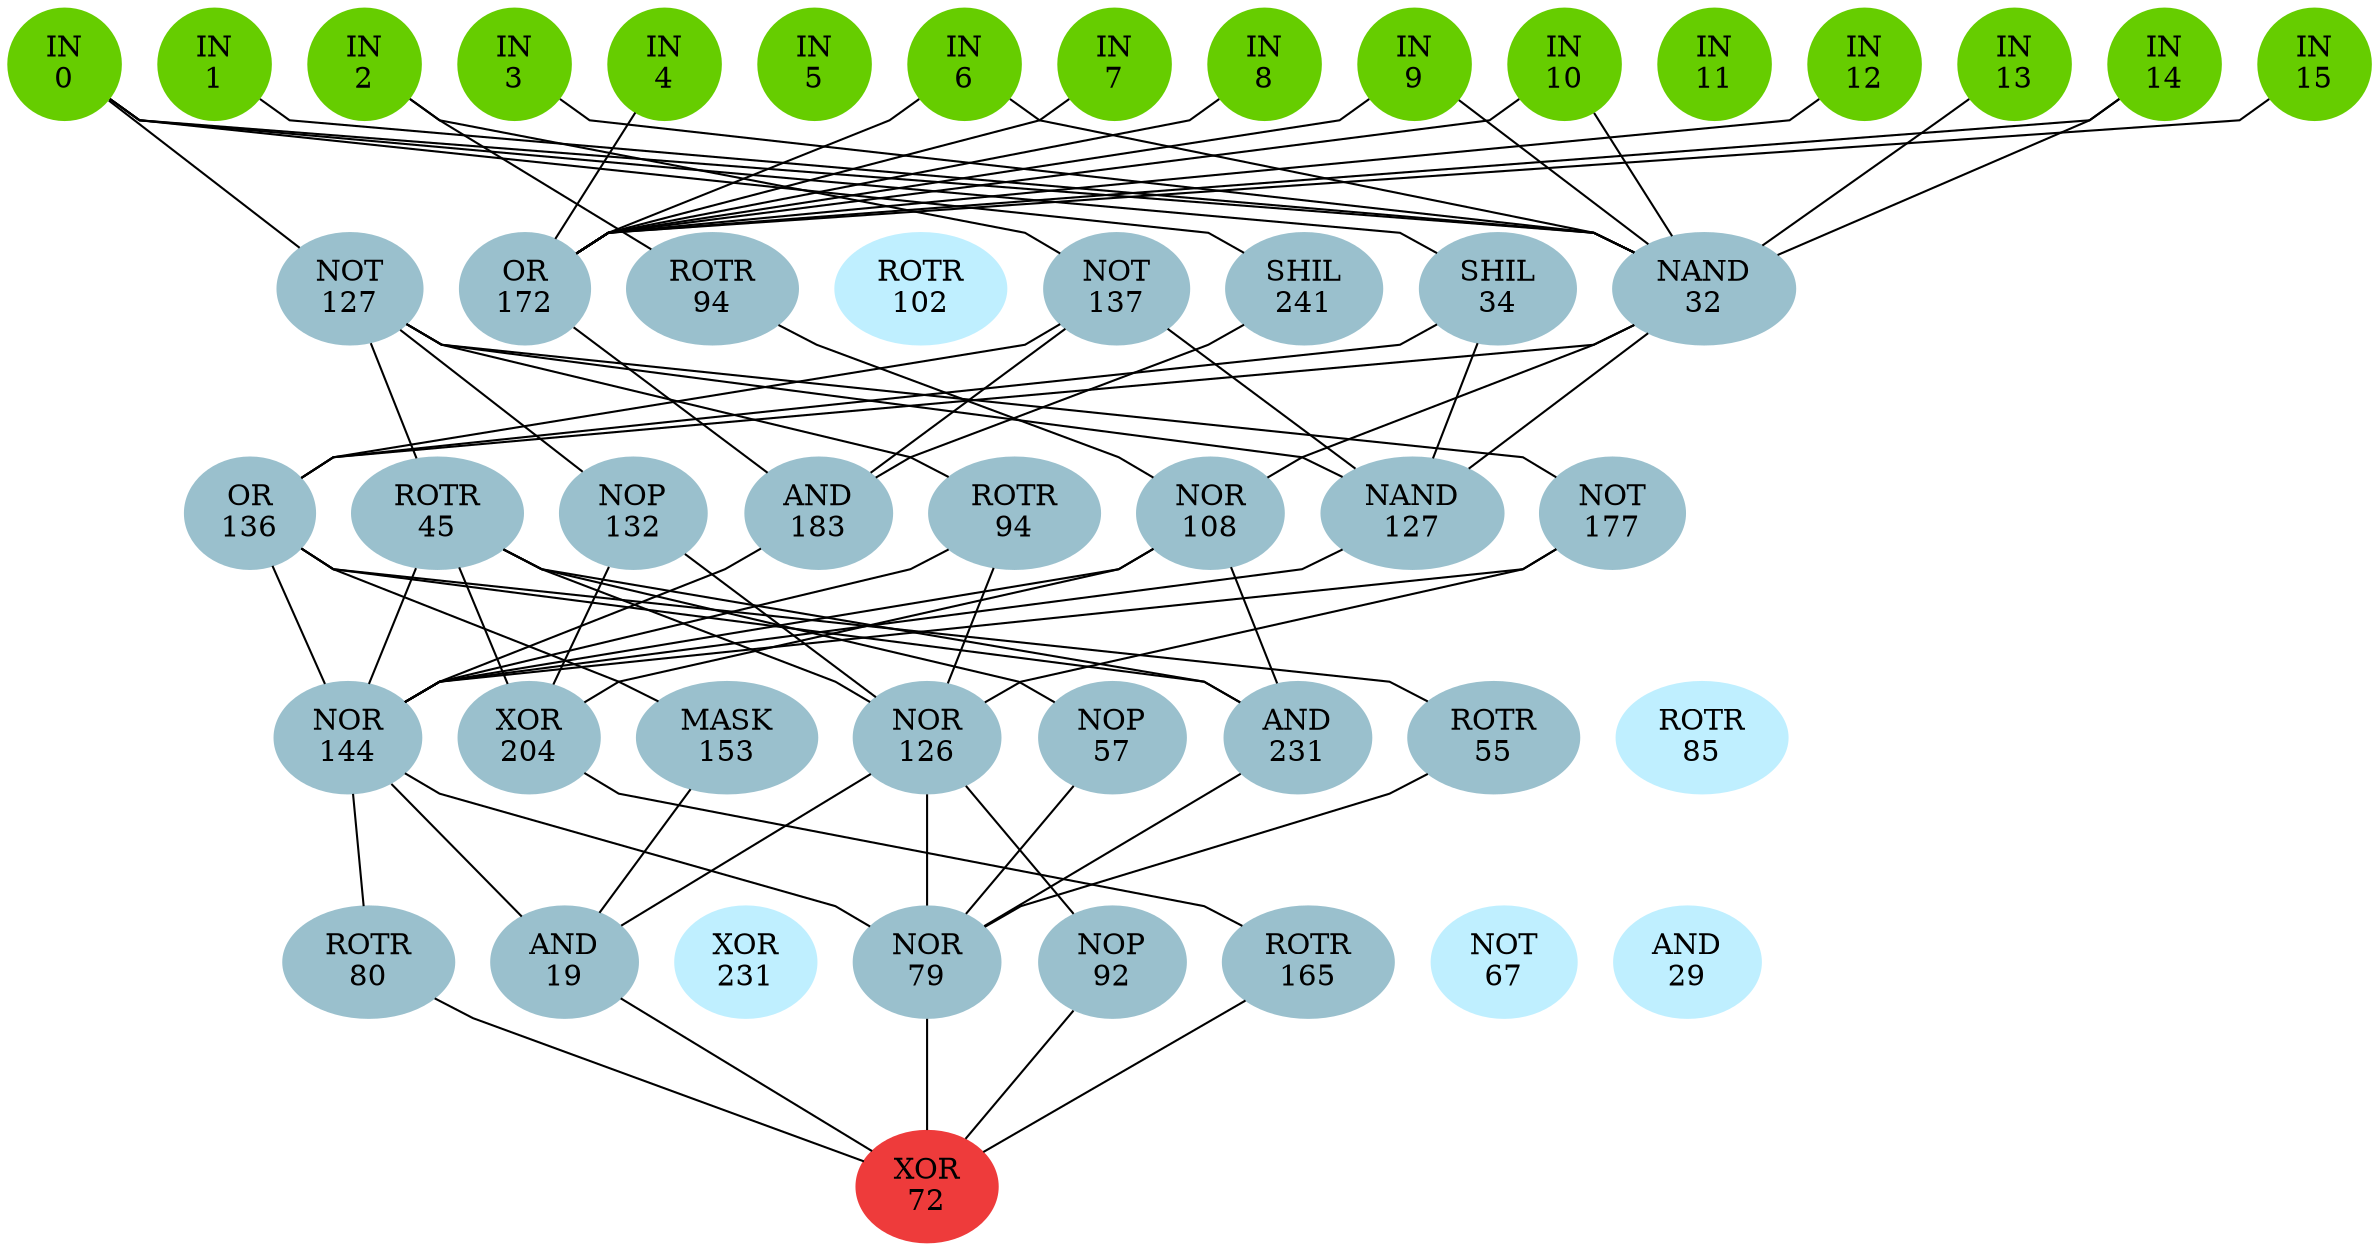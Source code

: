 graph EACircuit {
rankdir=BT;
ranksep=0.75;
ordering=out;
splines=polyline;
node [style=filled, color=lightblue2];

{ rank=same;
node [color=chartreuse3];
"-1_0"[label="IN\n0"];
node [color=chartreuse3];
"-1_1"[label="IN\n1"];
node [color=chartreuse3];
"-1_2"[label="IN\n2"];
node [color=chartreuse3];
"-1_3"[label="IN\n3"];
node [color=chartreuse3];
"-1_4"[label="IN\n4"];
node [color=chartreuse3];
"-1_5"[label="IN\n5"];
node [color=chartreuse3];
"-1_6"[label="IN\n6"];
node [color=chartreuse3];
"-1_7"[label="IN\n7"];
node [color=chartreuse3];
"-1_8"[label="IN\n8"];
node [color=chartreuse3];
"-1_9"[label="IN\n9"];
node [color=chartreuse3];
"-1_10"[label="IN\n10"];
node [color=chartreuse3];
"-1_11"[label="IN\n11"];
node [color=chartreuse3];
"-1_12"[label="IN\n12"];
node [color=chartreuse3];
"-1_13"[label="IN\n13"];
node [color=chartreuse3];
"-1_14"[label="IN\n14"];
node [color=chartreuse3];
"-1_15"[label="IN\n15"];
}
{ rank=same;
node [color=lightblue3];
"0_0"[label="NOT\n127"];
node [color=lightblue3];
"0_1"[label="OR\n172"];
node [color=lightblue3];
"0_2"[label="ROTR\n94"];
node [color=lightblue1];
"0_3"[label="ROTR\n102"];
node [color=lightblue3];
"0_4"[label="NOT\n137"];
node [color=lightblue3];
"0_5"[label="SHIL\n241"];
node [color=lightblue3];
"0_6"[label="SHIL\n34"];
node [color=lightblue3];
"0_7"[label="NAND\n32"];
}
{ rank=same;
node [color=lightblue3];
"1_0"[label="OR\n136"];
node [color=lightblue3];
"1_1"[label="ROTR\n45"];
node [color=lightblue3];
"1_2"[label="NOP\n132"];
node [color=lightblue3];
"1_3"[label="AND\n183"];
node [color=lightblue3];
"1_4"[label="ROTR\n94"];
node [color=lightblue3];
"1_5"[label="NOR\n108"];
node [color=lightblue3];
"1_6"[label="NAND\n127"];
node [color=lightblue3];
"1_7"[label="NOT\n177"];
}
{ rank=same;
node [color=lightblue3];
"2_0"[label="NOR\n144"];
node [color=lightblue3];
"2_1"[label="XOR\n204"];
node [color=lightblue3];
"2_2"[label="MASK\n153"];
node [color=lightblue3];
"2_3"[label="NOR\n126"];
node [color=lightblue3];
"2_4"[label="NOP\n57"];
node [color=lightblue3];
"2_5"[label="AND\n231"];
node [color=lightblue3];
"2_6"[label="ROTR\n55"];
node [color=lightblue1];
"2_7"[label="ROTR\n85"];
}
{ rank=same;
node [color=lightblue3];
"3_0"[label="ROTR\n80"];
node [color=lightblue3];
"3_1"[label="AND\n19"];
node [color=lightblue1];
"3_2"[label="XOR\n231"];
node [color=lightblue3];
"3_3"[label="NOR\n79"];
node [color=lightblue3];
"3_4"[label="NOP\n92"];
node [color=lightblue3];
"3_5"[label="ROTR\n165"];
node [color=lightblue1];
"3_6"[label="NOT\n67"];
node [color=lightblue1];
"3_7"[label="AND\n29"];
}
{ rank=same;
node [color=brown2];
"4_0"[label="XOR\n72"];
}
edge[style=invis];
"-1_0" -- "-1_1" -- "-1_2" -- "-1_3" -- "-1_4" -- "-1_5" -- "-1_6" -- "-1_7" -- "-1_8" -- "-1_9" -- "-1_10" -- "-1_11" -- "-1_12" -- "-1_13" -- "-1_14" -- "-1_15";
"0_0" -- "0_1" -- "0_2" -- "0_3" -- "0_4" -- "0_5" -- "0_6" -- "0_7";
"1_0" -- "1_1" -- "1_2" -- "1_3" -- "1_4" -- "1_5" -- "1_6" -- "1_7";
"2_0" -- "2_1" -- "2_2" -- "2_3" -- "2_4" -- "2_5" -- "2_6" -- "2_7";
"3_0" -- "3_1" -- "3_2" -- "3_3" -- "3_4" -- "3_5" -- "3_6" -- "3_7";
"4_0" -- "4_0";
edge[style=solid];
"0_0" -- "-1_0";
"0_1" -- "-1_4";
"0_1" -- "-1_6";
"0_1" -- "-1_7";
"0_1" -- "-1_8";
"0_1" -- "-1_9";
"0_1" -- "-1_10";
"0_1" -- "-1_12";
"0_1" -- "-1_14";
"0_1" -- "-1_15";
"0_2" -- "-1_2";
"0_4" -- "-1_2";
"0_5" -- "-1_0";
"0_6" -- "-1_0";
"0_7" -- "-1_0";
"0_7" -- "-1_1";
"0_7" -- "-1_3";
"0_7" -- "-1_6";
"0_7" -- "-1_9";
"0_7" -- "-1_10";
"0_7" -- "-1_13";
"0_7" -- "-1_14";
"1_0" -- "0_4";
"1_0" -- "0_6";
"1_0" -- "0_7";
"1_1" -- "0_0";
"1_2" -- "0_0";
"1_3" -- "0_1";
"1_3" -- "0_4";
"1_3" -- "0_5";
"1_4" -- "0_0";
"1_5" -- "0_2";
"1_5" -- "0_7";
"1_6" -- "0_0";
"1_6" -- "0_4";
"1_6" -- "0_6";
"1_6" -- "0_7";
"1_7" -- "0_0";
"2_0" -- "1_0";
"2_0" -- "1_1";
"2_0" -- "1_3";
"2_0" -- "1_4";
"2_0" -- "1_5";
"2_0" -- "1_6";
"2_0" -- "1_7";
"2_1" -- "1_1";
"2_1" -- "1_2";
"2_1" -- "1_5";
"2_2" -- "1_0";
"2_3" -- "1_1";
"2_3" -- "1_2";
"2_3" -- "1_4";
"2_3" -- "1_7";
"2_4" -- "1_1";
"2_5" -- "1_0";
"2_5" -- "1_1";
"2_5" -- "1_5";
"2_6" -- "1_0";
"3_0" -- "2_0";
"3_1" -- "2_0";
"3_1" -- "2_2";
"3_1" -- "2_3";
"3_3" -- "2_0";
"3_3" -- "2_3";
"3_3" -- "2_4";
"3_3" -- "2_5";
"3_3" -- "2_6";
"3_4" -- "2_3";
"3_5" -- "2_1";
"4_0" -- "3_0";
"4_0" -- "3_1";
"4_0" -- "3_3";
"4_0" -- "3_4";
"4_0" -- "3_5";
}